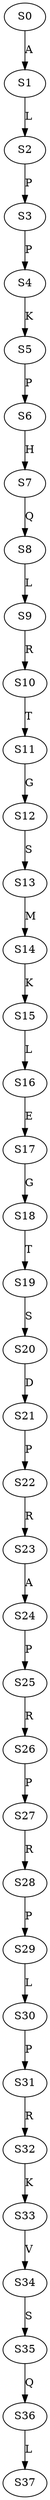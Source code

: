 strict digraph  {
	S0 -> S1 [ label = A ];
	S1 -> S2 [ label = L ];
	S2 -> S3 [ label = P ];
	S3 -> S4 [ label = P ];
	S4 -> S5 [ label = K ];
	S5 -> S6 [ label = P ];
	S6 -> S7 [ label = H ];
	S7 -> S8 [ label = Q ];
	S8 -> S9 [ label = L ];
	S9 -> S10 [ label = R ];
	S10 -> S11 [ label = T ];
	S11 -> S12 [ label = G ];
	S12 -> S13 [ label = S ];
	S13 -> S14 [ label = M ];
	S14 -> S15 [ label = K ];
	S15 -> S16 [ label = L ];
	S16 -> S17 [ label = E ];
	S17 -> S18 [ label = G ];
	S18 -> S19 [ label = T ];
	S19 -> S20 [ label = S ];
	S20 -> S21 [ label = D ];
	S21 -> S22 [ label = P ];
	S22 -> S23 [ label = R ];
	S23 -> S24 [ label = A ];
	S24 -> S25 [ label = P ];
	S25 -> S26 [ label = R ];
	S26 -> S27 [ label = P ];
	S27 -> S28 [ label = R ];
	S28 -> S29 [ label = P ];
	S29 -> S30 [ label = L ];
	S30 -> S31 [ label = P ];
	S31 -> S32 [ label = R ];
	S32 -> S33 [ label = K ];
	S33 -> S34 [ label = V ];
	S34 -> S35 [ label = S ];
	S35 -> S36 [ label = Q ];
	S36 -> S37 [ label = L ];
}
